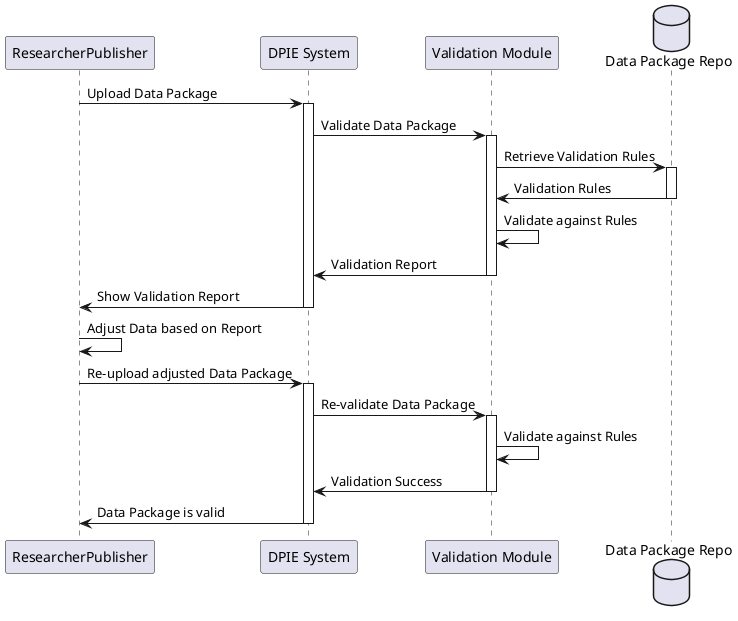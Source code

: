 @startuml
participant ResearcherPublisher as RP
participant "DPIE System" as DPIE
participant "Validation Module" as VM
database "Data Package Repo" as DP

RP -> DPIE : Upload Data Package
activate DPIE

DPIE -> VM : Validate Data Package
activate VM

VM -> DP : Retrieve Validation Rules
activate DP
DP -> VM : Validation Rules
deactivate DP

VM -> VM : Validate against Rules
VM -> DPIE : Validation Report
deactivate VM

DPIE -> RP : Show Validation Report
deactivate DPIE

RP -> RP : Adjust Data based on Report

RP -> DPIE : Re-upload adjusted Data Package
activate DPIE

DPIE -> VM : Re-validate Data Package
activate VM
VM -> VM : Validate against Rules
VM -> DPIE : Validation Success
deactivate VM

DPIE -> RP : Data Package is valid
deactivate DPIE

@enduml